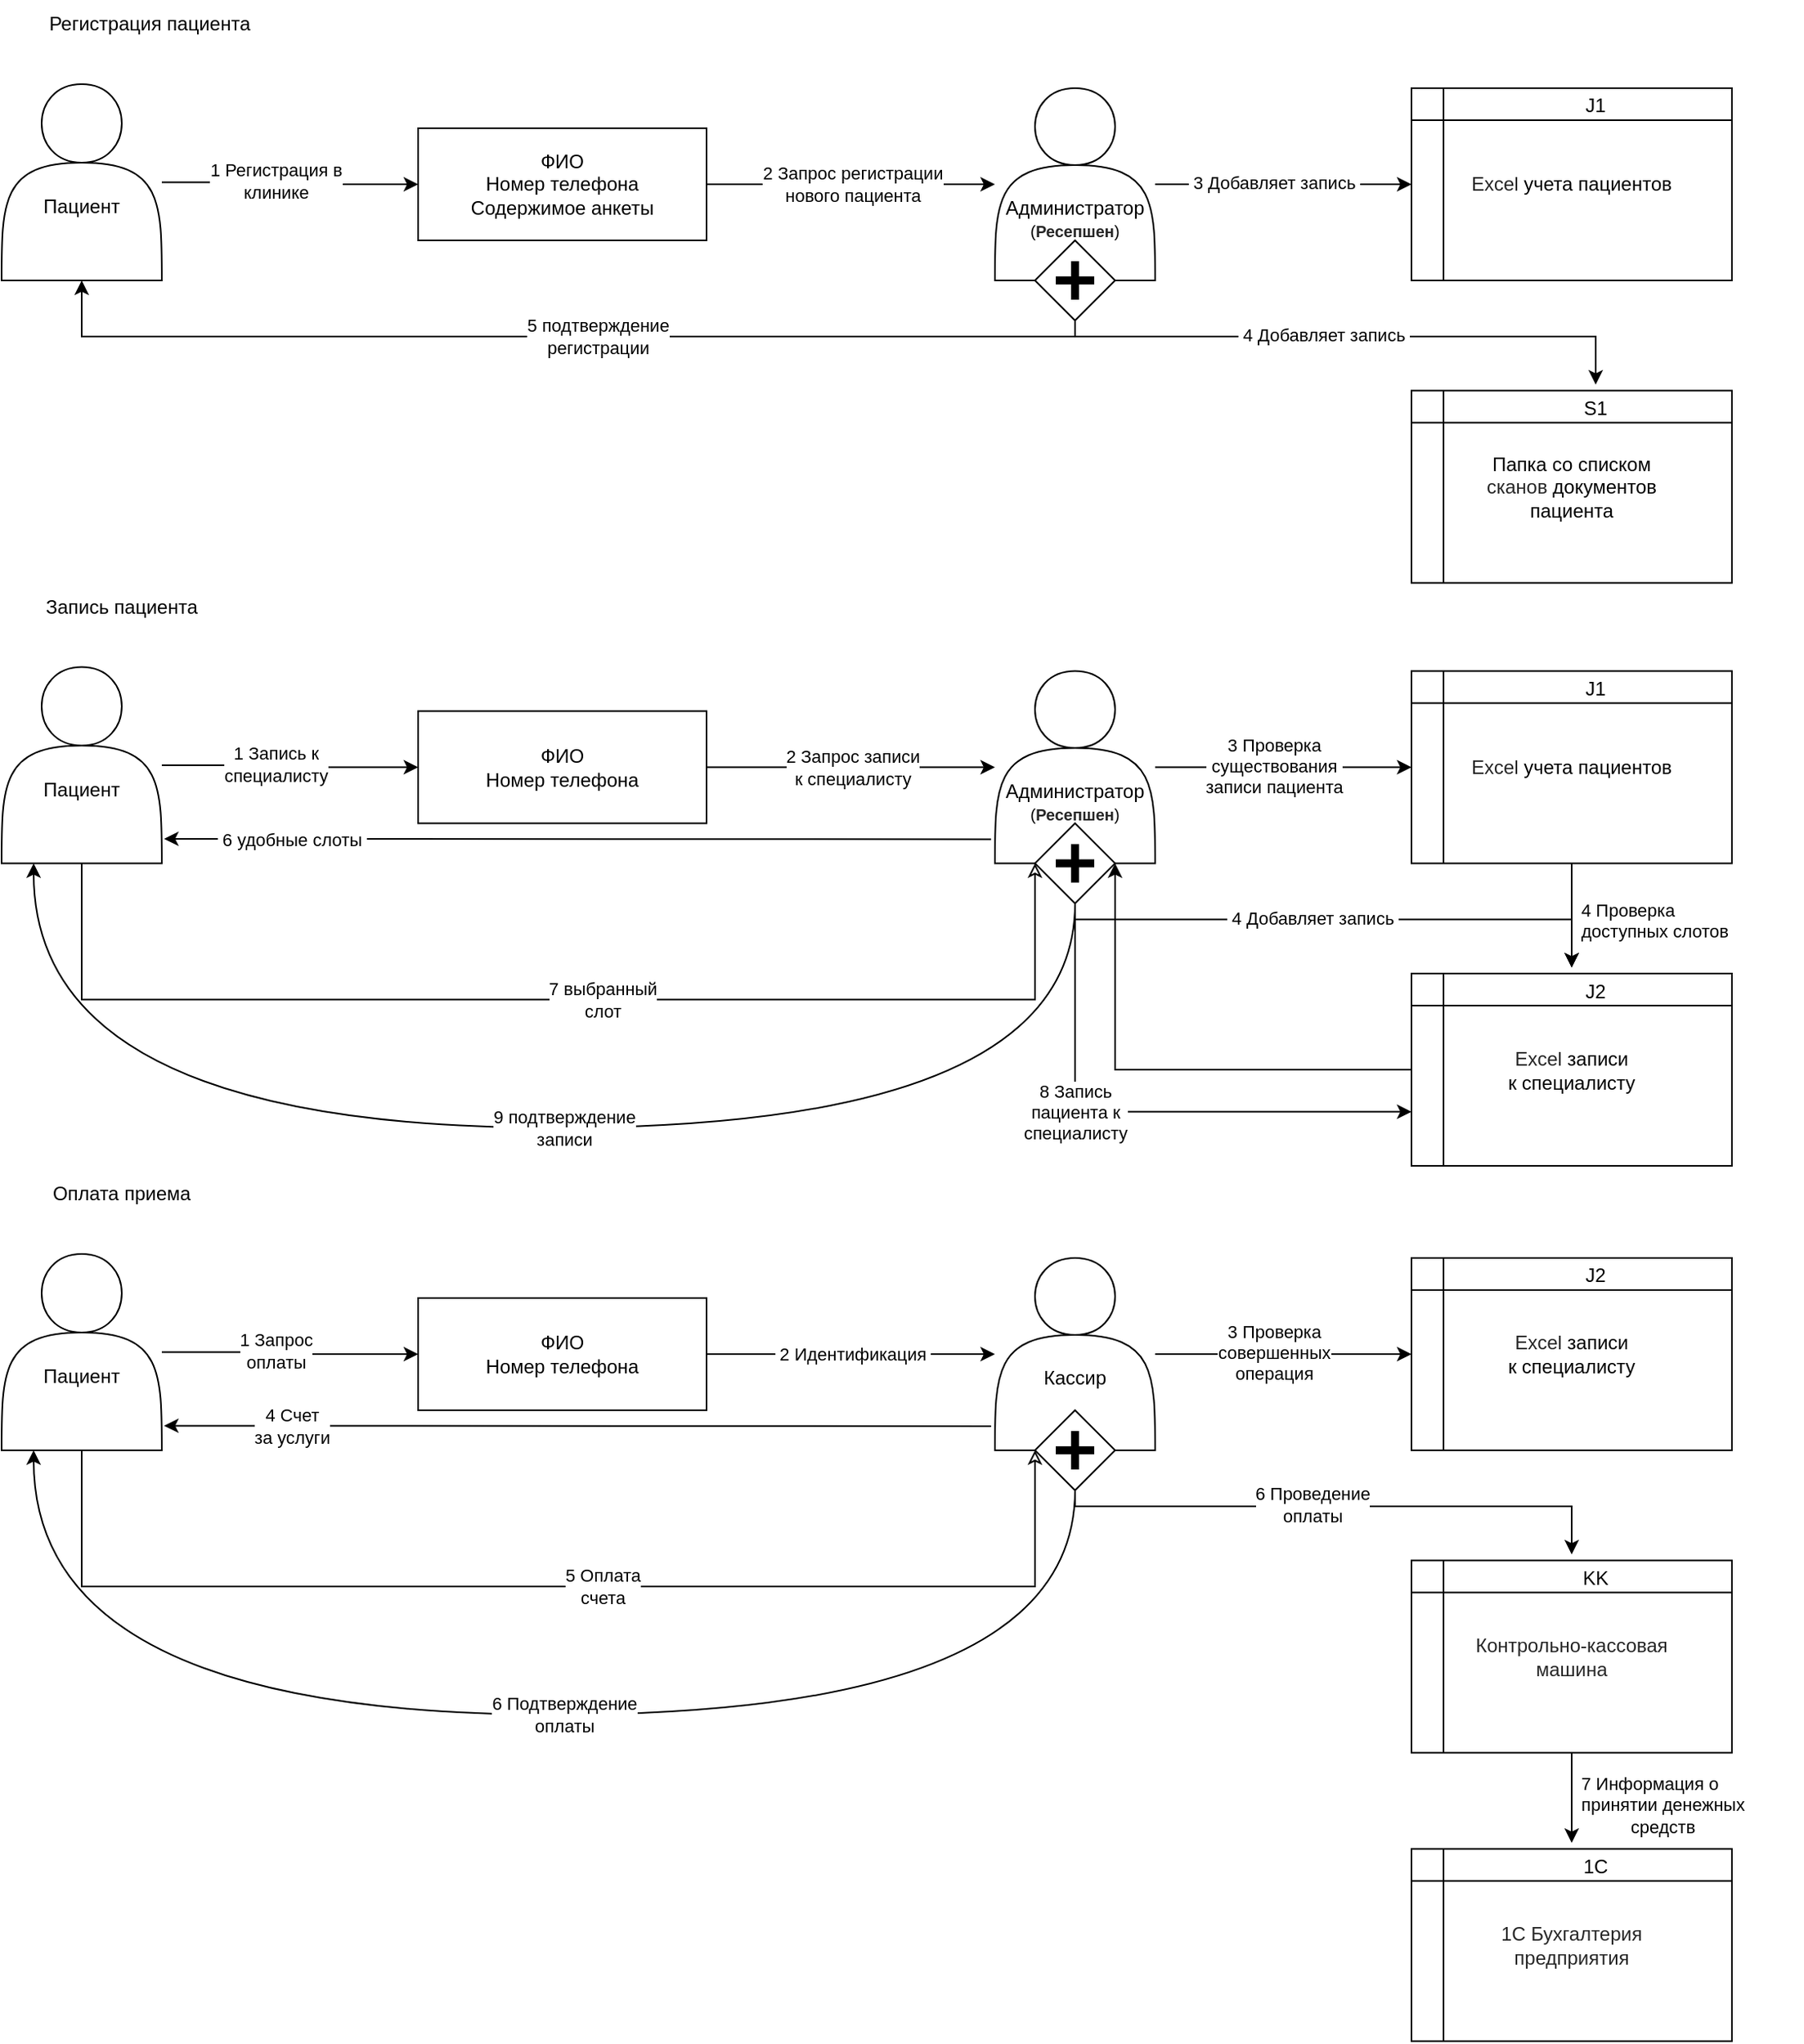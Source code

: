<mxfile version="26.0.9">
  <diagram name="Page-1" id="2a216829-ef6e-dabb-86c1-c78162f3ba2b">
    <mxGraphModel dx="1754" dy="-140" grid="1" gridSize="10" guides="1" tooltips="1" connect="1" arrows="1" fold="1" page="1" pageScale="1" pageWidth="850" pageHeight="1100" background="none" math="0" shadow="0">
      <root>
        <mxCell id="0" />
        <mxCell id="1" parent="0" />
        <mxCell id="8bUroiKCKCyTcG5wCP7J-4" style="edgeStyle=orthogonalEdgeStyle;rounded=0;orthogonalLoop=1;jettySize=auto;html=1;entryX=0;entryY=0.5;entryDx=0;entryDy=0;" edge="1" parent="1" source="8bUroiKCKCyTcG5wCP7J-1" target="8bUroiKCKCyTcG5wCP7J-3">
          <mxGeometry relative="1" as="geometry" />
        </mxCell>
        <mxCell id="8bUroiKCKCyTcG5wCP7J-5" value="1 Регистрация в&lt;div&gt;клинике&lt;/div&gt;" style="edgeLabel;html=1;align=center;verticalAlign=middle;resizable=0;points=[];" vertex="1" connectable="0" parent="8bUroiKCKCyTcG5wCP7J-4">
          <mxGeometry x="-0.122" y="1" relative="1" as="geometry">
            <mxPoint as="offset" />
          </mxGeometry>
        </mxCell>
        <mxCell id="8bUroiKCKCyTcG5wCP7J-1" value="&lt;div&gt;&lt;br&gt;&lt;/div&gt;&lt;div&gt;&lt;br&gt;&lt;/div&gt;Пациент" style="shape=actor;whiteSpace=wrap;html=1;" vertex="1" parent="1">
          <mxGeometry x="20" y="1212.5" width="100" height="122.5" as="geometry" />
        </mxCell>
        <mxCell id="8bUroiKCKCyTcG5wCP7J-2" value="Регистрация пациента" style="text;html=1;align=center;verticalAlign=middle;whiteSpace=wrap;rounded=0;" vertex="1" parent="1">
          <mxGeometry x="40" y="1160" width="145" height="30" as="geometry" />
        </mxCell>
        <mxCell id="8bUroiKCKCyTcG5wCP7J-7" style="edgeStyle=orthogonalEdgeStyle;rounded=0;orthogonalLoop=1;jettySize=auto;html=1;" edge="1" parent="1" source="8bUroiKCKCyTcG5wCP7J-3" target="8bUroiKCKCyTcG5wCP7J-6">
          <mxGeometry relative="1" as="geometry" />
        </mxCell>
        <mxCell id="8bUroiKCKCyTcG5wCP7J-8" value="2 Запрос регистрации&lt;div&gt;нового пациента&lt;/div&gt;" style="edgeLabel;html=1;align=center;verticalAlign=middle;resizable=0;points=[];" vertex="1" connectable="0" parent="8bUroiKCKCyTcG5wCP7J-7">
          <mxGeometry x="0.006" relative="1" as="geometry">
            <mxPoint as="offset" />
          </mxGeometry>
        </mxCell>
        <mxCell id="8bUroiKCKCyTcG5wCP7J-3" value="ФИО&lt;div&gt;Номер телефона&lt;br&gt;&lt;div&gt;Содержимое анкеты&lt;/div&gt;&lt;/div&gt;" style="html=1;dashed=0;whiteSpace=wrap;" vertex="1" parent="1">
          <mxGeometry x="280" y="1240" width="180" height="70" as="geometry" />
        </mxCell>
        <mxCell id="8bUroiKCKCyTcG5wCP7J-12" style="edgeStyle=orthogonalEdgeStyle;rounded=0;orthogonalLoop=1;jettySize=auto;html=1;" edge="1" parent="1" source="8bUroiKCKCyTcG5wCP7J-6" target="8bUroiKCKCyTcG5wCP7J-9">
          <mxGeometry relative="1" as="geometry" />
        </mxCell>
        <mxCell id="8bUroiKCKCyTcG5wCP7J-13" value="&amp;nbsp;3 Добавляет запись&amp;nbsp;" style="edgeLabel;html=1;align=center;verticalAlign=middle;resizable=0;points=[];" vertex="1" connectable="0" parent="8bUroiKCKCyTcG5wCP7J-12">
          <mxGeometry x="-0.081" y="1" relative="1" as="geometry">
            <mxPoint as="offset" />
          </mxGeometry>
        </mxCell>
        <mxCell id="8bUroiKCKCyTcG5wCP7J-11" value="" style="group" vertex="1" connectable="0" parent="1">
          <mxGeometry x="900" y="1211.25" width="200" height="123.75" as="geometry" />
        </mxCell>
        <mxCell id="8bUroiKCKCyTcG5wCP7J-9" value="&lt;font&gt;&lt;span style=&quot;color: rgba(0, 0, 0, 0.85); font-family: &amp;quot;YS Text&amp;quot;, sans-serif; text-align: left; white-space-collapse: preserve-breaks; background-color: rgb(255, 255, 255);&quot;&gt;Excel&lt;/span&gt;&lt;span style=&quot;text-align: left;&quot;&gt;&amp;nbsp;учета пациентов&lt;/span&gt;&lt;/font&gt;" style="shape=internalStorage;whiteSpace=wrap;html=1;backgroundOutline=1;" vertex="1" parent="8bUroiKCKCyTcG5wCP7J-11">
          <mxGeometry y="3.75" width="200" height="120" as="geometry" />
        </mxCell>
        <mxCell id="8bUroiKCKCyTcG5wCP7J-10" value="J1" style="text;html=1;align=center;verticalAlign=middle;whiteSpace=wrap;rounded=0;" vertex="1" parent="8bUroiKCKCyTcG5wCP7J-11">
          <mxGeometry x="85" width="60" height="30" as="geometry" />
        </mxCell>
        <mxCell id="8bUroiKCKCyTcG5wCP7J-15" value="" style="group" vertex="1" connectable="0" parent="1">
          <mxGeometry x="640" y="1215" width="100" height="145" as="geometry" />
        </mxCell>
        <mxCell id="8bUroiKCKCyTcG5wCP7J-6" value="&lt;br&gt;&lt;br&gt;&lt;br&gt;&lt;div&gt;Администратор&lt;br&gt;&lt;font style=&quot;font-size: 10px;&quot;&gt;(&lt;strong style=&quot;white-space-collapse: preserve-breaks; box-sizing: inherit; color: rgba(0, 0, 0, 0.85); font-family: &amp;quot;YS Text&amp;quot;, sans-serif; text-align: left; background-color: rgb(255, 255, 255);&quot;&gt;Ресепшен&lt;/strong&gt;&lt;span style=&quot;background-color: transparent; color: light-dark(rgb(0, 0, 0), rgb(255, 255, 255));&quot;&gt;)&lt;/span&gt;&lt;/font&gt;&lt;/div&gt;&lt;div&gt;&lt;div&gt;&lt;/div&gt;&lt;/div&gt;" style="shape=actor;whiteSpace=wrap;html=1;" vertex="1" parent="8bUroiKCKCyTcG5wCP7J-15">
          <mxGeometry width="100" height="120" as="geometry" />
        </mxCell>
        <mxCell id="8bUroiKCKCyTcG5wCP7J-14" value="" style="shape=mxgraph.bpmn.shape;html=1;verticalLabelPosition=bottom;labelBackgroundColor=#ffffff;verticalAlign=top;perimeter=rhombusPerimeter;background=gateway;outline=none;symbol=parallelGw;" vertex="1" parent="8bUroiKCKCyTcG5wCP7J-15">
          <mxGeometry x="25" y="95" width="50" height="50" as="geometry" />
        </mxCell>
        <mxCell id="8bUroiKCKCyTcG5wCP7J-16" value="" style="endArrow=classic;html=1;rounded=0;exitX=0.5;exitY=1;exitDx=0;exitDy=0;edgeStyle=orthogonalEdgeStyle;entryX=0.5;entryY=1;entryDx=0;entryDy=0;" edge="1" parent="1" source="8bUroiKCKCyTcG5wCP7J-14" target="8bUroiKCKCyTcG5wCP7J-1">
          <mxGeometry width="50" height="50" relative="1" as="geometry">
            <mxPoint x="700" y="1410" as="sourcePoint" />
            <mxPoint x="70" y="1480" as="targetPoint" />
          </mxGeometry>
        </mxCell>
        <mxCell id="8bUroiKCKCyTcG5wCP7J-17" value="5 подтверждение&lt;div&gt;регистрации&lt;/div&gt;" style="edgeLabel;html=1;align=center;verticalAlign=middle;resizable=0;points=[];" vertex="1" connectable="0" parent="8bUroiKCKCyTcG5wCP7J-16">
          <mxGeometry x="-0.072" relative="1" as="geometry">
            <mxPoint as="offset" />
          </mxGeometry>
        </mxCell>
        <mxCell id="8bUroiKCKCyTcG5wCP7J-18" value="" style="endArrow=classic;html=1;rounded=0;exitX=0.5;exitY=1;exitDx=0;exitDy=0;edgeStyle=orthogonalEdgeStyle;entryX=0.5;entryY=0;entryDx=0;entryDy=0;" edge="1" parent="1" source="8bUroiKCKCyTcG5wCP7J-14" target="8bUroiKCKCyTcG5wCP7J-21">
          <mxGeometry width="50" height="50" relative="1" as="geometry">
            <mxPoint x="660" y="1440" as="sourcePoint" />
            <mxPoint x="690" y="1430" as="targetPoint" />
            <Array as="points">
              <mxPoint x="690" y="1370" />
              <mxPoint x="1015" y="1370" />
            </Array>
          </mxGeometry>
        </mxCell>
        <mxCell id="8bUroiKCKCyTcG5wCP7J-22" value="&amp;nbsp;4 Добавляет запись&amp;nbsp;" style="edgeLabel;html=1;align=center;verticalAlign=middle;resizable=0;points=[];" vertex="1" connectable="0" parent="8bUroiKCKCyTcG5wCP7J-18">
          <mxGeometry x="-0.098" y="1" relative="1" as="geometry">
            <mxPoint as="offset" />
          </mxGeometry>
        </mxCell>
        <mxCell id="8bUroiKCKCyTcG5wCP7J-19" value="" style="group" vertex="1" connectable="0" parent="1">
          <mxGeometry x="900" y="1400" width="200" height="123.75" as="geometry" />
        </mxCell>
        <mxCell id="8bUroiKCKCyTcG5wCP7J-20" value="&lt;font&gt;&lt;span style=&quot;text-align: left;&quot;&gt;Папка со списком &lt;br&gt;&lt;/span&gt;&lt;span style=&quot;color: rgba(0, 0, 0, 0.85); font-family: &amp;quot;YS Text&amp;quot;, sans-serif; text-align: left; white-space-collapse: preserve-breaks; background-color: rgb(255, 255, 255);&quot;&gt;сканов&amp;nbsp;&lt;/span&gt;&lt;span style=&quot;text-align: left;&quot;&gt;документов &lt;br&gt;пациента&lt;/span&gt;&lt;/font&gt;" style="shape=internalStorage;whiteSpace=wrap;html=1;backgroundOutline=1;" vertex="1" parent="8bUroiKCKCyTcG5wCP7J-19">
          <mxGeometry y="3.75" width="200" height="120" as="geometry" />
        </mxCell>
        <mxCell id="8bUroiKCKCyTcG5wCP7J-21" value="S1" style="text;html=1;align=center;verticalAlign=middle;whiteSpace=wrap;rounded=0;" vertex="1" parent="8bUroiKCKCyTcG5wCP7J-19">
          <mxGeometry x="85" width="60" height="30" as="geometry" />
        </mxCell>
        <mxCell id="8bUroiKCKCyTcG5wCP7J-23" style="edgeStyle=orthogonalEdgeStyle;rounded=0;orthogonalLoop=1;jettySize=auto;html=1;entryX=0;entryY=0.5;entryDx=0;entryDy=0;" edge="1" parent="1" source="8bUroiKCKCyTcG5wCP7J-25" target="8bUroiKCKCyTcG5wCP7J-29">
          <mxGeometry relative="1" as="geometry" />
        </mxCell>
        <mxCell id="8bUroiKCKCyTcG5wCP7J-24" value="1 Запись к&lt;div&gt;специалисту&lt;/div&gt;" style="edgeLabel;html=1;align=center;verticalAlign=middle;resizable=0;points=[];" vertex="1" connectable="0" parent="8bUroiKCKCyTcG5wCP7J-23">
          <mxGeometry x="-0.122" y="1" relative="1" as="geometry">
            <mxPoint as="offset" />
          </mxGeometry>
        </mxCell>
        <mxCell id="8bUroiKCKCyTcG5wCP7J-25" value="&lt;div&gt;&lt;br&gt;&lt;/div&gt;&lt;div&gt;&lt;br&gt;&lt;/div&gt;Пациент" style="shape=actor;whiteSpace=wrap;html=1;" vertex="1" parent="1">
          <mxGeometry x="20" y="1576.25" width="100" height="122.5" as="geometry" />
        </mxCell>
        <mxCell id="8bUroiKCKCyTcG5wCP7J-26" value="Запись пациента" style="text;html=1;align=center;verticalAlign=middle;whiteSpace=wrap;rounded=0;" vertex="1" parent="1">
          <mxGeometry x="40" y="1523.75" width="110" height="30" as="geometry" />
        </mxCell>
        <mxCell id="8bUroiKCKCyTcG5wCP7J-27" style="edgeStyle=orthogonalEdgeStyle;rounded=0;orthogonalLoop=1;jettySize=auto;html=1;" edge="1" parent="1" source="8bUroiKCKCyTcG5wCP7J-29" target="8bUroiKCKCyTcG5wCP7J-36">
          <mxGeometry relative="1" as="geometry" />
        </mxCell>
        <mxCell id="8bUroiKCKCyTcG5wCP7J-28" value="2 Запрос записи&lt;div&gt;к специалисту&lt;/div&gt;" style="edgeLabel;html=1;align=center;verticalAlign=middle;resizable=0;points=[];" vertex="1" connectable="0" parent="8bUroiKCKCyTcG5wCP7J-27">
          <mxGeometry x="0.006" relative="1" as="geometry">
            <mxPoint as="offset" />
          </mxGeometry>
        </mxCell>
        <mxCell id="8bUroiKCKCyTcG5wCP7J-29" value="ФИО&lt;div&gt;Номер телефона&lt;/div&gt;" style="html=1;dashed=0;whiteSpace=wrap;" vertex="1" parent="1">
          <mxGeometry x="280" y="1603.75" width="180" height="70" as="geometry" />
        </mxCell>
        <mxCell id="8bUroiKCKCyTcG5wCP7J-30" style="edgeStyle=orthogonalEdgeStyle;rounded=0;orthogonalLoop=1;jettySize=auto;html=1;" edge="1" parent="1" source="8bUroiKCKCyTcG5wCP7J-36" target="8bUroiKCKCyTcG5wCP7J-33">
          <mxGeometry relative="1" as="geometry" />
        </mxCell>
        <mxCell id="8bUroiKCKCyTcG5wCP7J-31" value="3 Проверка&lt;div&gt;существования&lt;/div&gt;&lt;div&gt;записи пациента&lt;/div&gt;" style="edgeLabel;html=1;align=center;verticalAlign=middle;resizable=0;points=[];" vertex="1" connectable="0" parent="8bUroiKCKCyTcG5wCP7J-30">
          <mxGeometry x="-0.081" y="1" relative="1" as="geometry">
            <mxPoint as="offset" />
          </mxGeometry>
        </mxCell>
        <mxCell id="8bUroiKCKCyTcG5wCP7J-32" value="" style="group" vertex="1" connectable="0" parent="1">
          <mxGeometry x="900" y="1575" width="200" height="123.75" as="geometry" />
        </mxCell>
        <mxCell id="8bUroiKCKCyTcG5wCP7J-33" value="&lt;span style=&quot;color: rgba(0, 0, 0, 0.85); font-family: &amp;quot;YS Text&amp;quot;, sans-serif; text-align: left; white-space-collapse: preserve-breaks; background-color: rgb(255, 255, 255);&quot;&gt;Excel&lt;/span&gt;&lt;span style=&quot;text-align: left;&quot;&gt;&amp;nbsp;учета пациентов&lt;/span&gt;" style="shape=internalStorage;whiteSpace=wrap;html=1;backgroundOutline=1;" vertex="1" parent="8bUroiKCKCyTcG5wCP7J-32">
          <mxGeometry y="3.75" width="200" height="120" as="geometry" />
        </mxCell>
        <mxCell id="8bUroiKCKCyTcG5wCP7J-34" value="J1" style="text;html=1;align=center;verticalAlign=middle;whiteSpace=wrap;rounded=0;" vertex="1" parent="8bUroiKCKCyTcG5wCP7J-32">
          <mxGeometry x="85" width="60" height="30" as="geometry" />
        </mxCell>
        <mxCell id="8bUroiKCKCyTcG5wCP7J-35" value="" style="group" vertex="1" connectable="0" parent="1">
          <mxGeometry x="640" y="1578.75" width="100" height="145" as="geometry" />
        </mxCell>
        <mxCell id="8bUroiKCKCyTcG5wCP7J-36" value="&lt;br&gt;&lt;br&gt;&lt;br&gt;Администратор&lt;br&gt;&lt;span style=&quot;font-size: 10px;&quot;&gt;(&lt;/span&gt;&lt;strong style=&quot;font-size: 10px; white-space-collapse: preserve-breaks; box-sizing: inherit; color: rgba(0, 0, 0, 0.85); font-family: &amp;quot;YS Text&amp;quot;, sans-serif; text-align: left; background-color: rgb(255, 255, 255);&quot;&gt;Ресепшен&lt;/strong&gt;&lt;span style=&quot;color: light-dark(rgb(0, 0, 0), rgb(255, 255, 255)); font-size: 10px; background-color: transparent;&quot;&gt;)&lt;/span&gt;&lt;br&gt;&lt;div&gt;&lt;/div&gt;" style="shape=actor;whiteSpace=wrap;html=1;" vertex="1" parent="8bUroiKCKCyTcG5wCP7J-35">
          <mxGeometry width="100" height="120" as="geometry" />
        </mxCell>
        <mxCell id="8bUroiKCKCyTcG5wCP7J-37" value="" style="shape=mxgraph.bpmn.shape;html=1;verticalLabelPosition=bottom;labelBackgroundColor=#ffffff;verticalAlign=top;perimeter=rhombusPerimeter;background=gateway;outline=none;symbol=parallelGw;" vertex="1" parent="8bUroiKCKCyTcG5wCP7J-35">
          <mxGeometry x="25" y="95" width="50" height="50" as="geometry" />
        </mxCell>
        <mxCell id="8bUroiKCKCyTcG5wCP7J-38" value="" style="endArrow=none;html=1;rounded=0;exitX=0;exitY=0.5;exitDx=0;exitDy=0;edgeStyle=orthogonalEdgeStyle;entryX=0.5;entryY=1;entryDx=0;entryDy=0;startArrow=classic;startFill=0;" edge="1" parent="1" source="8bUroiKCKCyTcG5wCP7J-37" target="8bUroiKCKCyTcG5wCP7J-25">
          <mxGeometry width="50" height="50" relative="1" as="geometry">
            <mxPoint x="700" y="1773.75" as="sourcePoint" />
            <mxPoint x="70" y="1843.75" as="targetPoint" />
            <Array as="points">
              <mxPoint x="665" y="1783.75" />
              <mxPoint x="70" y="1783.75" />
            </Array>
          </mxGeometry>
        </mxCell>
        <mxCell id="8bUroiKCKCyTcG5wCP7J-39" value="7 выбранный&lt;div&gt;слот&lt;/div&gt;" style="edgeLabel;html=1;align=center;verticalAlign=middle;resizable=0;points=[];" vertex="1" connectable="0" parent="8bUroiKCKCyTcG5wCP7J-38">
          <mxGeometry x="-0.072" relative="1" as="geometry">
            <mxPoint as="offset" />
          </mxGeometry>
        </mxCell>
        <mxCell id="8bUroiKCKCyTcG5wCP7J-40" value="" style="endArrow=classic;html=1;rounded=0;exitX=0.5;exitY=1;exitDx=0;exitDy=0;edgeStyle=orthogonalEdgeStyle;entryX=0.25;entryY=0;entryDx=0;entryDy=0;" edge="1" parent="1" source="8bUroiKCKCyTcG5wCP7J-37" target="8bUroiKCKCyTcG5wCP7J-44">
          <mxGeometry width="50" height="50" relative="1" as="geometry">
            <mxPoint x="660" y="1803.75" as="sourcePoint" />
            <mxPoint x="690" y="1793.75" as="targetPoint" />
            <Array as="points">
              <mxPoint x="690" y="1733.75" />
              <mxPoint x="1000" y="1733.75" />
            </Array>
          </mxGeometry>
        </mxCell>
        <mxCell id="8bUroiKCKCyTcG5wCP7J-41" value="&amp;nbsp;4 Добавляет запись&amp;nbsp;" style="edgeLabel;html=1;align=center;verticalAlign=middle;resizable=0;points=[];" vertex="1" connectable="0" parent="8bUroiKCKCyTcG5wCP7J-40">
          <mxGeometry x="-0.098" y="1" relative="1" as="geometry">
            <mxPoint as="offset" />
          </mxGeometry>
        </mxCell>
        <mxCell id="8bUroiKCKCyTcG5wCP7J-42" value="" style="group" vertex="1" connectable="0" parent="1">
          <mxGeometry x="900" y="1763.75" width="200" height="123.75" as="geometry" />
        </mxCell>
        <mxCell id="8bUroiKCKCyTcG5wCP7J-43" value="&lt;span style=&quot;color: rgba(0, 0, 0, 0.85); font-family: &amp;quot;YS Text&amp;quot;, sans-serif; text-align: left; white-space-collapse: preserve-breaks; background-color: rgb(255, 255, 255);&quot;&gt;Excel&lt;/span&gt;&lt;span style=&quot;text-align: left;&quot;&gt;&amp;nbsp;записи &lt;br&gt;к специалисту&lt;/span&gt;" style="shape=internalStorage;whiteSpace=wrap;html=1;backgroundOutline=1;" vertex="1" parent="8bUroiKCKCyTcG5wCP7J-42">
          <mxGeometry y="3.75" width="200" height="120" as="geometry" />
        </mxCell>
        <mxCell id="8bUroiKCKCyTcG5wCP7J-44" value="J2" style="text;html=1;align=center;verticalAlign=middle;whiteSpace=wrap;rounded=0;" vertex="1" parent="8bUroiKCKCyTcG5wCP7J-42">
          <mxGeometry x="85" width="60" height="30" as="geometry" />
        </mxCell>
        <mxCell id="8bUroiKCKCyTcG5wCP7J-45" style="edgeStyle=orthogonalEdgeStyle;rounded=0;orthogonalLoop=1;jettySize=auto;html=1;entryX=0.25;entryY=0;entryDx=0;entryDy=0;" edge="1" parent="1" source="8bUroiKCKCyTcG5wCP7J-33" target="8bUroiKCKCyTcG5wCP7J-44">
          <mxGeometry relative="1" as="geometry" />
        </mxCell>
        <mxCell id="8bUroiKCKCyTcG5wCP7J-46" value="&lt;span style=&quot;color: rgb(0, 0, 0); font-family: Helvetica; font-size: 11px; font-style: normal; font-variant-ligatures: normal; font-variant-caps: normal; font-weight: 400; letter-spacing: normal; orphans: 2; text-align: center; text-indent: 0px; text-transform: none; widows: 2; word-spacing: 0px; -webkit-text-stroke-width: 0px; white-space: nowrap; background-color: rgb(255, 255, 255); text-decoration-thickness: initial; text-decoration-style: initial; text-decoration-color: initial; display: inline !important; float: none;&quot;&gt;4 Проверка&lt;/span&gt;&lt;div style=&quot;forced-color-adjust: none; color: rgb(0, 0, 0); font-family: Helvetica; font-size: 11px; font-style: normal; font-variant-ligatures: normal; font-variant-caps: normal; font-weight: 400; letter-spacing: normal; orphans: 2; text-align: center; text-indent: 0px; text-transform: none; widows: 2; word-spacing: 0px; -webkit-text-stroke-width: 0px; white-space: nowrap; text-decoration-thickness: initial; text-decoration-style: initial; text-decoration-color: initial;&quot;&gt;доступных слотов&lt;/div&gt;" style="text;whiteSpace=wrap;html=1;" vertex="1" parent="1">
          <mxGeometry x="1004" y="1713.75" width="96" height="50" as="geometry" />
        </mxCell>
        <mxCell id="8bUroiKCKCyTcG5wCP7J-47" style="edgeStyle=orthogonalEdgeStyle;rounded=0;orthogonalLoop=1;jettySize=auto;html=1;entryX=0.75;entryY=1;entryDx=0;entryDy=0;" edge="1" parent="1" source="8bUroiKCKCyTcG5wCP7J-43" target="8bUroiKCKCyTcG5wCP7J-36">
          <mxGeometry relative="1" as="geometry" />
        </mxCell>
        <mxCell id="8bUroiKCKCyTcG5wCP7J-48" value="" style="endArrow=classic;html=1;rounded=0;exitX=0.5;exitY=1;exitDx=0;exitDy=0;edgeStyle=orthogonalEdgeStyle;entryX=0;entryY=0.719;entryDx=0;entryDy=0;entryPerimeter=0;" edge="1" parent="1" source="8bUroiKCKCyTcG5wCP7J-37" target="8bUroiKCKCyTcG5wCP7J-43">
          <mxGeometry width="50" height="50" relative="1" as="geometry">
            <mxPoint x="690" y="1763.75" as="sourcePoint" />
            <mxPoint x="690" y="1813.75" as="targetPoint" />
          </mxGeometry>
        </mxCell>
        <mxCell id="8bUroiKCKCyTcG5wCP7J-50" value="8 Запись&lt;div&gt;пациента к&lt;/div&gt;&lt;div&gt;специалисту&lt;/div&gt;" style="edgeLabel;html=1;align=center;verticalAlign=middle;resizable=0;points=[];" vertex="1" connectable="0" parent="8bUroiKCKCyTcG5wCP7J-48">
          <mxGeometry x="-0.237" relative="1" as="geometry">
            <mxPoint as="offset" />
          </mxGeometry>
        </mxCell>
        <mxCell id="8bUroiKCKCyTcG5wCP7J-51" value="" style="endArrow=classic;html=1;rounded=0;entryX=1.014;entryY=0.875;entryDx=0;entryDy=0;entryPerimeter=0;exitX=-0.024;exitY=0.875;exitDx=0;exitDy=0;exitPerimeter=0;" edge="1" parent="1" source="8bUroiKCKCyTcG5wCP7J-36" target="8bUroiKCKCyTcG5wCP7J-25">
          <mxGeometry width="50" height="50" relative="1" as="geometry">
            <mxPoint x="560" y="1683.75" as="sourcePoint" />
            <mxPoint x="160" y="1683.75" as="targetPoint" />
          </mxGeometry>
        </mxCell>
        <mxCell id="8bUroiKCKCyTcG5wCP7J-52" value="&amp;nbsp;6 удобные слоты&amp;nbsp;" style="edgeLabel;html=1;align=center;verticalAlign=middle;resizable=0;points=[];" vertex="1" connectable="0" parent="8bUroiKCKCyTcG5wCP7J-51">
          <mxGeometry x="0.694" relative="1" as="geometry">
            <mxPoint as="offset" />
          </mxGeometry>
        </mxCell>
        <mxCell id="8bUroiKCKCyTcG5wCP7J-53" value="" style="endArrow=classic;html=1;rounded=0;exitX=0.5;exitY=1;exitDx=0;exitDy=0;edgeStyle=orthogonalEdgeStyle;curved=1;" edge="1" parent="1" source="8bUroiKCKCyTcG5wCP7J-37" target="8bUroiKCKCyTcG5wCP7J-25">
          <mxGeometry width="50" height="50" relative="1" as="geometry">
            <mxPoint x="580" y="1793.75" as="sourcePoint" />
            <mxPoint x="630" y="1743.75" as="targetPoint" />
            <Array as="points">
              <mxPoint x="690" y="1863.75" />
              <mxPoint x="40" y="1863.75" />
            </Array>
          </mxGeometry>
        </mxCell>
        <mxCell id="8bUroiKCKCyTcG5wCP7J-54" value="9 подтверждение&lt;div&gt;записи&lt;/div&gt;" style="edgeLabel;html=1;align=center;verticalAlign=middle;resizable=0;points=[];" vertex="1" connectable="0" parent="8bUroiKCKCyTcG5wCP7J-53">
          <mxGeometry x="-0.038" relative="1" as="geometry">
            <mxPoint as="offset" />
          </mxGeometry>
        </mxCell>
        <mxCell id="8bUroiKCKCyTcG5wCP7J-77" style="edgeStyle=orthogonalEdgeStyle;rounded=0;orthogonalLoop=1;jettySize=auto;html=1;entryX=0;entryY=0.5;entryDx=0;entryDy=0;" edge="1" parent="1" source="8bUroiKCKCyTcG5wCP7J-79" target="8bUroiKCKCyTcG5wCP7J-83">
          <mxGeometry relative="1" as="geometry" />
        </mxCell>
        <mxCell id="8bUroiKCKCyTcG5wCP7J-78" value="1 Запрос&lt;div&gt;оплаты&lt;/div&gt;" style="edgeLabel;html=1;align=center;verticalAlign=middle;resizable=0;points=[];" vertex="1" connectable="0" parent="8bUroiKCKCyTcG5wCP7J-77">
          <mxGeometry x="-0.122" y="1" relative="1" as="geometry">
            <mxPoint as="offset" />
          </mxGeometry>
        </mxCell>
        <mxCell id="8bUroiKCKCyTcG5wCP7J-79" value="&lt;div&gt;&lt;br&gt;&lt;/div&gt;&lt;div&gt;&lt;br&gt;&lt;/div&gt;Пациент" style="shape=actor;whiteSpace=wrap;html=1;" vertex="1" parent="1">
          <mxGeometry x="20" y="1942.5" width="100" height="122.5" as="geometry" />
        </mxCell>
        <mxCell id="8bUroiKCKCyTcG5wCP7J-80" value="Оплата приема" style="text;html=1;align=center;verticalAlign=middle;whiteSpace=wrap;rounded=0;" vertex="1" parent="1">
          <mxGeometry x="40" y="1890" width="110" height="30" as="geometry" />
        </mxCell>
        <mxCell id="8bUroiKCKCyTcG5wCP7J-81" style="edgeStyle=orthogonalEdgeStyle;rounded=0;orthogonalLoop=1;jettySize=auto;html=1;" edge="1" parent="1" source="8bUroiKCKCyTcG5wCP7J-83" target="8bUroiKCKCyTcG5wCP7J-90">
          <mxGeometry relative="1" as="geometry" />
        </mxCell>
        <mxCell id="8bUroiKCKCyTcG5wCP7J-82" value="&amp;nbsp;2 Идентификация&amp;nbsp;" style="edgeLabel;html=1;align=center;verticalAlign=middle;resizable=0;points=[];" vertex="1" connectable="0" parent="8bUroiKCKCyTcG5wCP7J-81">
          <mxGeometry x="0.006" relative="1" as="geometry">
            <mxPoint as="offset" />
          </mxGeometry>
        </mxCell>
        <mxCell id="8bUroiKCKCyTcG5wCP7J-83" value="ФИО&lt;div&gt;Номер телефона&lt;/div&gt;" style="html=1;dashed=0;whiteSpace=wrap;" vertex="1" parent="1">
          <mxGeometry x="280" y="1970" width="180" height="70" as="geometry" />
        </mxCell>
        <mxCell id="8bUroiKCKCyTcG5wCP7J-84" style="edgeStyle=orthogonalEdgeStyle;rounded=0;orthogonalLoop=1;jettySize=auto;html=1;" edge="1" parent="1" source="8bUroiKCKCyTcG5wCP7J-90" target="8bUroiKCKCyTcG5wCP7J-87">
          <mxGeometry relative="1" as="geometry" />
        </mxCell>
        <mxCell id="8bUroiKCKCyTcG5wCP7J-85" value="3 Проверка&lt;div&gt;совершенных&lt;/div&gt;&lt;div&gt;операция&lt;/div&gt;" style="edgeLabel;html=1;align=center;verticalAlign=middle;resizable=0;points=[];" vertex="1" connectable="0" parent="8bUroiKCKCyTcG5wCP7J-84">
          <mxGeometry x="-0.081" y="1" relative="1" as="geometry">
            <mxPoint as="offset" />
          </mxGeometry>
        </mxCell>
        <mxCell id="8bUroiKCKCyTcG5wCP7J-86" value="" style="group" vertex="1" connectable="0" parent="1">
          <mxGeometry x="900" y="1941.25" width="200" height="123.75" as="geometry" />
        </mxCell>
        <mxCell id="8bUroiKCKCyTcG5wCP7J-87" value="&lt;span style=&quot;color: rgba(0, 0, 0, 0.85); font-family: &amp;quot;YS Text&amp;quot;, sans-serif; text-align: left; white-space-collapse: preserve-breaks; background-color: rgb(255, 255, 255);&quot;&gt;Excel&lt;/span&gt;&lt;span style=&quot;text-align: left;&quot;&gt;&amp;nbsp;записи&lt;/span&gt;&lt;br style=&quot;text-align: left;&quot;&gt;&lt;span style=&quot;text-align: left;&quot;&gt;к специалисту&lt;/span&gt;" style="shape=internalStorage;whiteSpace=wrap;html=1;backgroundOutline=1;" vertex="1" parent="8bUroiKCKCyTcG5wCP7J-86">
          <mxGeometry y="3.75" width="200" height="120" as="geometry" />
        </mxCell>
        <mxCell id="8bUroiKCKCyTcG5wCP7J-88" value="J2" style="text;html=1;align=center;verticalAlign=middle;whiteSpace=wrap;rounded=0;" vertex="1" parent="8bUroiKCKCyTcG5wCP7J-86">
          <mxGeometry x="85" width="60" height="30" as="geometry" />
        </mxCell>
        <mxCell id="8bUroiKCKCyTcG5wCP7J-89" value="" style="group" vertex="1" connectable="0" parent="1">
          <mxGeometry x="640" y="1945" width="100" height="145" as="geometry" />
        </mxCell>
        <mxCell id="8bUroiKCKCyTcG5wCP7J-90" value="&lt;br&gt;&lt;br&gt;Кассир&lt;br&gt;&lt;div&gt;&lt;/div&gt;" style="shape=actor;whiteSpace=wrap;html=1;" vertex="1" parent="8bUroiKCKCyTcG5wCP7J-89">
          <mxGeometry width="100" height="120" as="geometry" />
        </mxCell>
        <mxCell id="8bUroiKCKCyTcG5wCP7J-91" value="" style="shape=mxgraph.bpmn.shape;html=1;verticalLabelPosition=bottom;labelBackgroundColor=#ffffff;verticalAlign=top;perimeter=rhombusPerimeter;background=gateway;outline=none;symbol=parallelGw;" vertex="1" parent="8bUroiKCKCyTcG5wCP7J-89">
          <mxGeometry x="25" y="95" width="50" height="50" as="geometry" />
        </mxCell>
        <mxCell id="8bUroiKCKCyTcG5wCP7J-92" value="" style="endArrow=none;html=1;rounded=0;exitX=0;exitY=0.5;exitDx=0;exitDy=0;edgeStyle=orthogonalEdgeStyle;entryX=0.5;entryY=1;entryDx=0;entryDy=0;startArrow=classic;startFill=0;" edge="1" parent="1" source="8bUroiKCKCyTcG5wCP7J-91" target="8bUroiKCKCyTcG5wCP7J-79">
          <mxGeometry width="50" height="50" relative="1" as="geometry">
            <mxPoint x="700" y="2140" as="sourcePoint" />
            <mxPoint x="70" y="2210" as="targetPoint" />
            <Array as="points">
              <mxPoint x="665" y="2150" />
              <mxPoint x="70" y="2150" />
            </Array>
          </mxGeometry>
        </mxCell>
        <mxCell id="8bUroiKCKCyTcG5wCP7J-93" value="5 Оплата&lt;div&gt;счета&lt;/div&gt;" style="edgeLabel;html=1;align=center;verticalAlign=middle;resizable=0;points=[];" vertex="1" connectable="0" parent="8bUroiKCKCyTcG5wCP7J-92">
          <mxGeometry x="-0.072" relative="1" as="geometry">
            <mxPoint as="offset" />
          </mxGeometry>
        </mxCell>
        <mxCell id="8bUroiKCKCyTcG5wCP7J-94" value="" style="endArrow=classic;html=1;rounded=0;exitX=0.5;exitY=1;exitDx=0;exitDy=0;edgeStyle=orthogonalEdgeStyle;entryX=0.25;entryY=0;entryDx=0;entryDy=0;" edge="1" parent="1" source="8bUroiKCKCyTcG5wCP7J-91" target="8bUroiKCKCyTcG5wCP7J-98">
          <mxGeometry width="50" height="50" relative="1" as="geometry">
            <mxPoint x="660" y="2170" as="sourcePoint" />
            <mxPoint x="690" y="2160" as="targetPoint" />
            <Array as="points">
              <mxPoint x="690" y="2100" />
              <mxPoint x="1000" y="2100" />
            </Array>
          </mxGeometry>
        </mxCell>
        <mxCell id="8bUroiKCKCyTcG5wCP7J-95" value="6 Проведение&lt;div&gt;оплаты&lt;/div&gt;" style="edgeLabel;html=1;align=center;verticalAlign=middle;resizable=0;points=[];" vertex="1" connectable="0" parent="8bUroiKCKCyTcG5wCP7J-94">
          <mxGeometry x="-0.098" y="1" relative="1" as="geometry">
            <mxPoint as="offset" />
          </mxGeometry>
        </mxCell>
        <mxCell id="8bUroiKCKCyTcG5wCP7J-96" value="" style="group" vertex="1" connectable="0" parent="1">
          <mxGeometry x="900" y="2130" width="200" height="123.75" as="geometry" />
        </mxCell>
        <mxCell id="8bUroiKCKCyTcG5wCP7J-97" value="&lt;span style=&quot;color: rgba(0, 0, 0, 0.85); font-family: &amp;quot;YS Text&amp;quot;, sans-serif; text-align: left; white-space-collapse: preserve-breaks; background-color: rgb(255, 255, 255);&quot;&gt;&lt;font&gt;Контрольно-кассовая &lt;br&gt;машина&lt;/font&gt;&lt;/span&gt;" style="shape=internalStorage;whiteSpace=wrap;html=1;backgroundOutline=1;" vertex="1" parent="8bUroiKCKCyTcG5wCP7J-96">
          <mxGeometry y="3.75" width="200" height="120" as="geometry" />
        </mxCell>
        <mxCell id="8bUroiKCKCyTcG5wCP7J-98" value="KK" style="text;html=1;align=center;verticalAlign=middle;whiteSpace=wrap;rounded=0;" vertex="1" parent="8bUroiKCKCyTcG5wCP7J-96">
          <mxGeometry x="85" width="60" height="30" as="geometry" />
        </mxCell>
        <mxCell id="8bUroiKCKCyTcG5wCP7J-104" value="" style="endArrow=classic;html=1;rounded=0;entryX=1.014;entryY=0.875;entryDx=0;entryDy=0;entryPerimeter=0;exitX=-0.024;exitY=0.875;exitDx=0;exitDy=0;exitPerimeter=0;" edge="1" parent="1" source="8bUroiKCKCyTcG5wCP7J-90" target="8bUroiKCKCyTcG5wCP7J-79">
          <mxGeometry width="50" height="50" relative="1" as="geometry">
            <mxPoint x="560" y="2050" as="sourcePoint" />
            <mxPoint x="160" y="2050" as="targetPoint" />
          </mxGeometry>
        </mxCell>
        <mxCell id="8bUroiKCKCyTcG5wCP7J-105" value="4 Счет&lt;div&gt;за услуги&lt;/div&gt;" style="edgeLabel;html=1;align=center;verticalAlign=middle;resizable=0;points=[];" vertex="1" connectable="0" parent="8bUroiKCKCyTcG5wCP7J-104">
          <mxGeometry x="0.694" relative="1" as="geometry">
            <mxPoint as="offset" />
          </mxGeometry>
        </mxCell>
        <mxCell id="8bUroiKCKCyTcG5wCP7J-106" value="" style="endArrow=classic;html=1;rounded=0;exitX=0.5;exitY=1;exitDx=0;exitDy=0;edgeStyle=orthogonalEdgeStyle;curved=1;" edge="1" parent="1" source="8bUroiKCKCyTcG5wCP7J-91" target="8bUroiKCKCyTcG5wCP7J-79">
          <mxGeometry width="50" height="50" relative="1" as="geometry">
            <mxPoint x="580" y="2160" as="sourcePoint" />
            <mxPoint x="630" y="2110" as="targetPoint" />
            <Array as="points">
              <mxPoint x="690" y="2230" />
              <mxPoint x="40" y="2230" />
            </Array>
          </mxGeometry>
        </mxCell>
        <mxCell id="8bUroiKCKCyTcG5wCP7J-107" value="6 Подтверждение&lt;div&gt;оплаты&lt;/div&gt;" style="edgeLabel;html=1;align=center;verticalAlign=middle;resizable=0;points=[];" vertex="1" connectable="0" parent="8bUroiKCKCyTcG5wCP7J-106">
          <mxGeometry x="-0.038" relative="1" as="geometry">
            <mxPoint as="offset" />
          </mxGeometry>
        </mxCell>
        <mxCell id="8bUroiKCKCyTcG5wCP7J-108" value="" style="group" vertex="1" connectable="0" parent="1">
          <mxGeometry x="900" y="2310" width="200" height="123.75" as="geometry" />
        </mxCell>
        <mxCell id="8bUroiKCKCyTcG5wCP7J-109" value="&lt;span style=&quot;color: rgba(0, 0, 0, 0.85); font-family: &amp;quot;YS Text&amp;quot;, sans-serif; text-align: left; white-space-collapse: preserve-breaks; background-color: rgb(255, 255, 255);&quot;&gt;&lt;font&gt;1С Бухгалтерия &lt;br/&gt;предприятия&lt;/font&gt;&lt;/span&gt;" style="shape=internalStorage;whiteSpace=wrap;html=1;backgroundOutline=1;" vertex="1" parent="8bUroiKCKCyTcG5wCP7J-108">
          <mxGeometry y="3.75" width="200" height="120" as="geometry" />
        </mxCell>
        <mxCell id="8bUroiKCKCyTcG5wCP7J-110" value="1C" style="text;html=1;align=center;verticalAlign=middle;whiteSpace=wrap;rounded=0;" vertex="1" parent="8bUroiKCKCyTcG5wCP7J-108">
          <mxGeometry x="85" width="60" height="30" as="geometry" />
        </mxCell>
        <mxCell id="8bUroiKCKCyTcG5wCP7J-111" style="edgeStyle=orthogonalEdgeStyle;rounded=0;orthogonalLoop=1;jettySize=auto;html=1;entryX=0.25;entryY=0;entryDx=0;entryDy=0;" edge="1" parent="1" source="8bUroiKCKCyTcG5wCP7J-97" target="8bUroiKCKCyTcG5wCP7J-110">
          <mxGeometry relative="1" as="geometry" />
        </mxCell>
        <mxCell id="8bUroiKCKCyTcG5wCP7J-112" value="&lt;span style=&quot;color: rgb(0, 0, 0); font-family: Helvetica; font-size: 11px; font-style: normal; font-variant-ligatures: normal; font-variant-caps: normal; font-weight: 400; letter-spacing: normal; orphans: 2; text-align: center; text-indent: 0px; text-transform: none; widows: 2; word-spacing: 0px; -webkit-text-stroke-width: 0px; white-space: nowrap; background-color: rgb(255, 255, 255); text-decoration-thickness: initial; text-decoration-style: initial; text-decoration-color: initial; display: inline !important; float: none;&quot;&gt;7 Информация о&lt;/span&gt;&lt;div style=&quot;forced-color-adjust: none; color: rgb(0, 0, 0); font-family: Helvetica; font-size: 11px; font-style: normal; font-variant-ligatures: normal; font-variant-caps: normal; font-weight: 400; letter-spacing: normal; orphans: 2; text-align: center; text-indent: 0px; text-transform: none; widows: 2; word-spacing: 0px; -webkit-text-stroke-width: 0px; white-space: nowrap; text-decoration-thickness: initial; text-decoration-style: initial; text-decoration-color: initial;&quot;&gt;принятии денежных&lt;/div&gt;&lt;div style=&quot;forced-color-adjust: none; color: rgb(0, 0, 0); font-family: Helvetica; font-size: 11px; font-style: normal; font-variant-ligatures: normal; font-variant-caps: normal; font-weight: 400; letter-spacing: normal; orphans: 2; text-align: center; text-indent: 0px; text-transform: none; widows: 2; word-spacing: 0px; -webkit-text-stroke-width: 0px; white-space: nowrap; text-decoration-thickness: initial; text-decoration-style: initial; text-decoration-color: initial;&quot;&gt;средств&lt;/div&gt;" style="text;whiteSpace=wrap;html=1;" vertex="1" parent="1">
          <mxGeometry x="1004" y="2259" width="140" height="60" as="geometry" />
        </mxCell>
      </root>
    </mxGraphModel>
  </diagram>
</mxfile>
